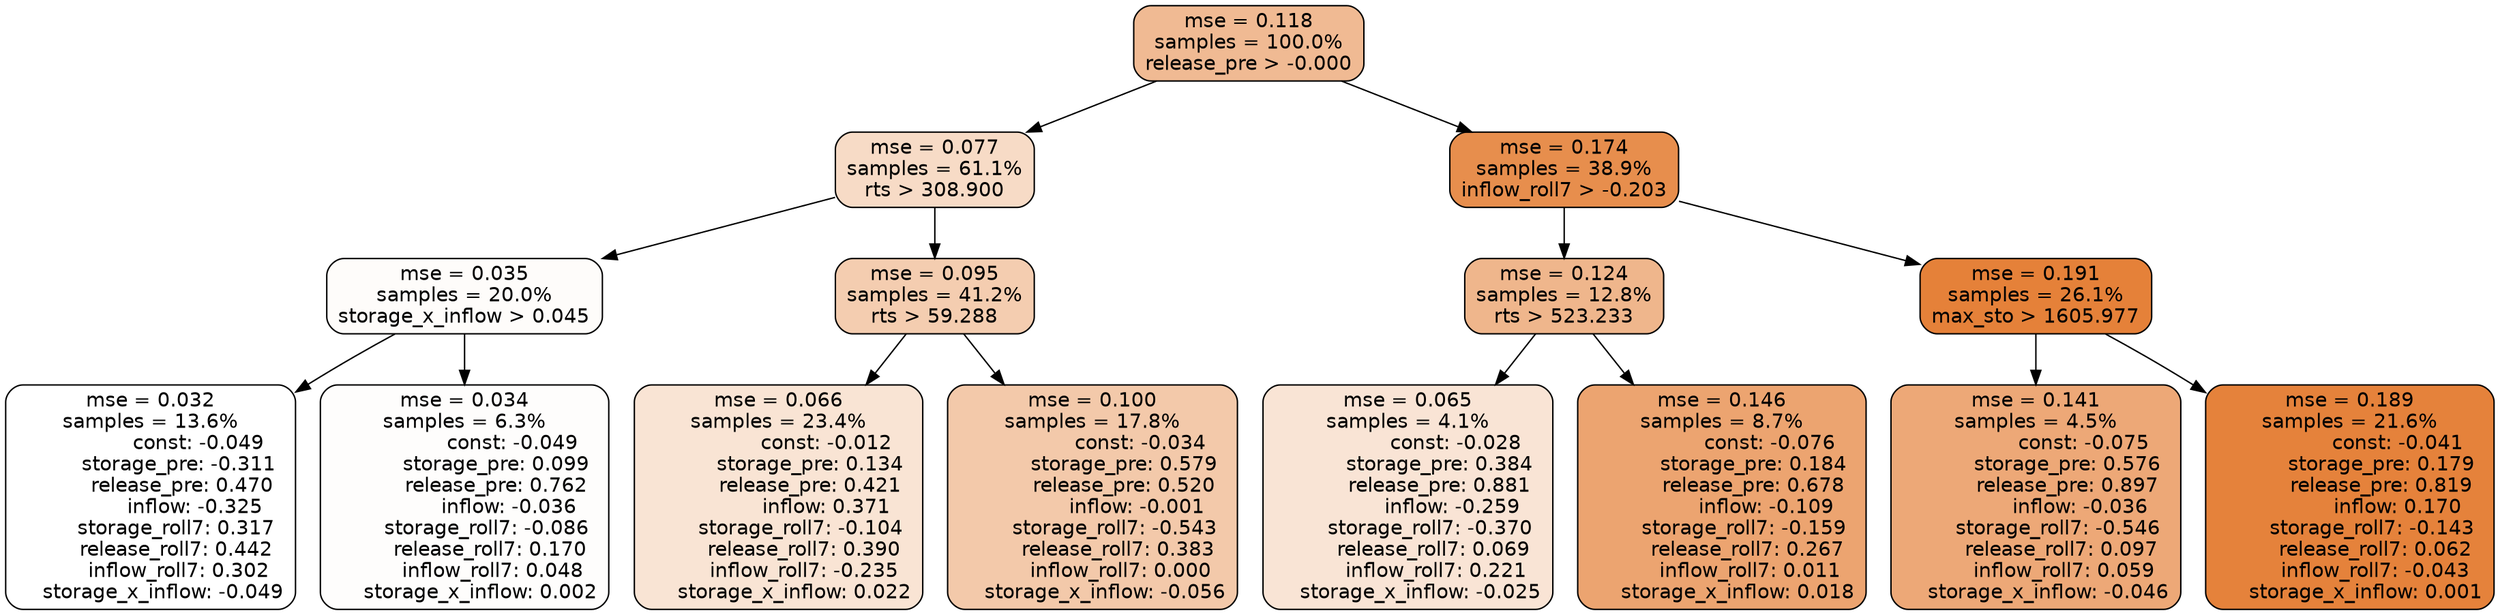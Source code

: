 digraph tree {
node [shape=rectangle, style="filled, rounded", color="black", fontname=helvetica] ;
edge [fontname=helvetica] ;
	"0" [label="mse = 0.118
samples = 100.0%
release_pre > -0.000", fillcolor="#f0ba93"]
	"1" [label="mse = 0.077
samples = 61.1%
rts > 308.900", fillcolor="#f7dbc6"]
	"8" [label="mse = 0.174
samples = 38.9%
inflow_roll7 > -0.203", fillcolor="#e78e4d"]
	"5" [label="mse = 0.035
samples = 20.0%
storage_x_inflow > 0.045", fillcolor="#fefcfa"]
	"2" [label="mse = 0.095
samples = 41.2%
rts > 59.288", fillcolor="#f4cdb0"]
	"9" [label="mse = 0.124
samples = 12.8%
rts > 523.233", fillcolor="#efb68c"]
	"12" [label="mse = 0.191
samples = 26.1%
max_sto > 1605.977", fillcolor="#e58139"]
	"6" [label="mse = 0.032
samples = 13.6%
               const: -0.049
         storage_pre: -0.311
          release_pre: 0.470
              inflow: -0.325
        storage_roll7: 0.317
        release_roll7: 0.442
         inflow_roll7: 0.302
    storage_x_inflow: -0.049", fillcolor="#ffffff"]
	"7" [label="mse = 0.034
samples = 6.3%
               const: -0.049
          storage_pre: 0.099
          release_pre: 0.762
              inflow: -0.036
       storage_roll7: -0.086
        release_roll7: 0.170
         inflow_roll7: 0.048
     storage_x_inflow: 0.002", fillcolor="#fefdfc"]
	"3" [label="mse = 0.066
samples = 23.4%
               const: -0.012
          storage_pre: 0.134
          release_pre: 0.421
               inflow: 0.371
       storage_roll7: -0.104
        release_roll7: 0.390
        inflow_roll7: -0.235
     storage_x_inflow: 0.022", fillcolor="#f9e4d4"]
	"4" [label="mse = 0.100
samples = 17.8%
               const: -0.034
          storage_pre: 0.579
          release_pre: 0.520
              inflow: -0.001
       storage_roll7: -0.543
        release_roll7: 0.383
         inflow_roll7: 0.000
    storage_x_inflow: -0.056", fillcolor="#f3c9aa"]
	"11" [label="mse = 0.065
samples = 4.1%
               const: -0.028
          storage_pre: 0.384
          release_pre: 0.881
              inflow: -0.259
       storage_roll7: -0.370
        release_roll7: 0.069
         inflow_roll7: 0.221
    storage_x_inflow: -0.025", fillcolor="#f9e4d5"]
	"10" [label="mse = 0.146
samples = 8.7%
               const: -0.076
          storage_pre: 0.184
          release_pre: 0.678
              inflow: -0.109
       storage_roll7: -0.159
        release_roll7: 0.267
         inflow_roll7: 0.011
     storage_x_inflow: 0.018", fillcolor="#eca470"]
	"14" [label="mse = 0.141
samples = 4.5%
               const: -0.075
          storage_pre: 0.576
          release_pre: 0.897
              inflow: -0.036
       storage_roll7: -0.546
        release_roll7: 0.097
         inflow_roll7: 0.059
    storage_x_inflow: -0.046", fillcolor="#eda877"]
	"13" [label="mse = 0.189
samples = 21.6%
               const: -0.041
          storage_pre: 0.179
          release_pre: 0.819
               inflow: 0.170
       storage_roll7: -0.143
        release_roll7: 0.062
        inflow_roll7: -0.043
     storage_x_inflow: 0.001", fillcolor="#e5823b"]

	"0" -> "1"
	"0" -> "8"
	"1" -> "2"
	"1" -> "5"
	"8" -> "9"
	"8" -> "12"
	"5" -> "6"
	"5" -> "7"
	"2" -> "3"
	"2" -> "4"
	"9" -> "10"
	"9" -> "11"
	"12" -> "13"
	"12" -> "14"
}